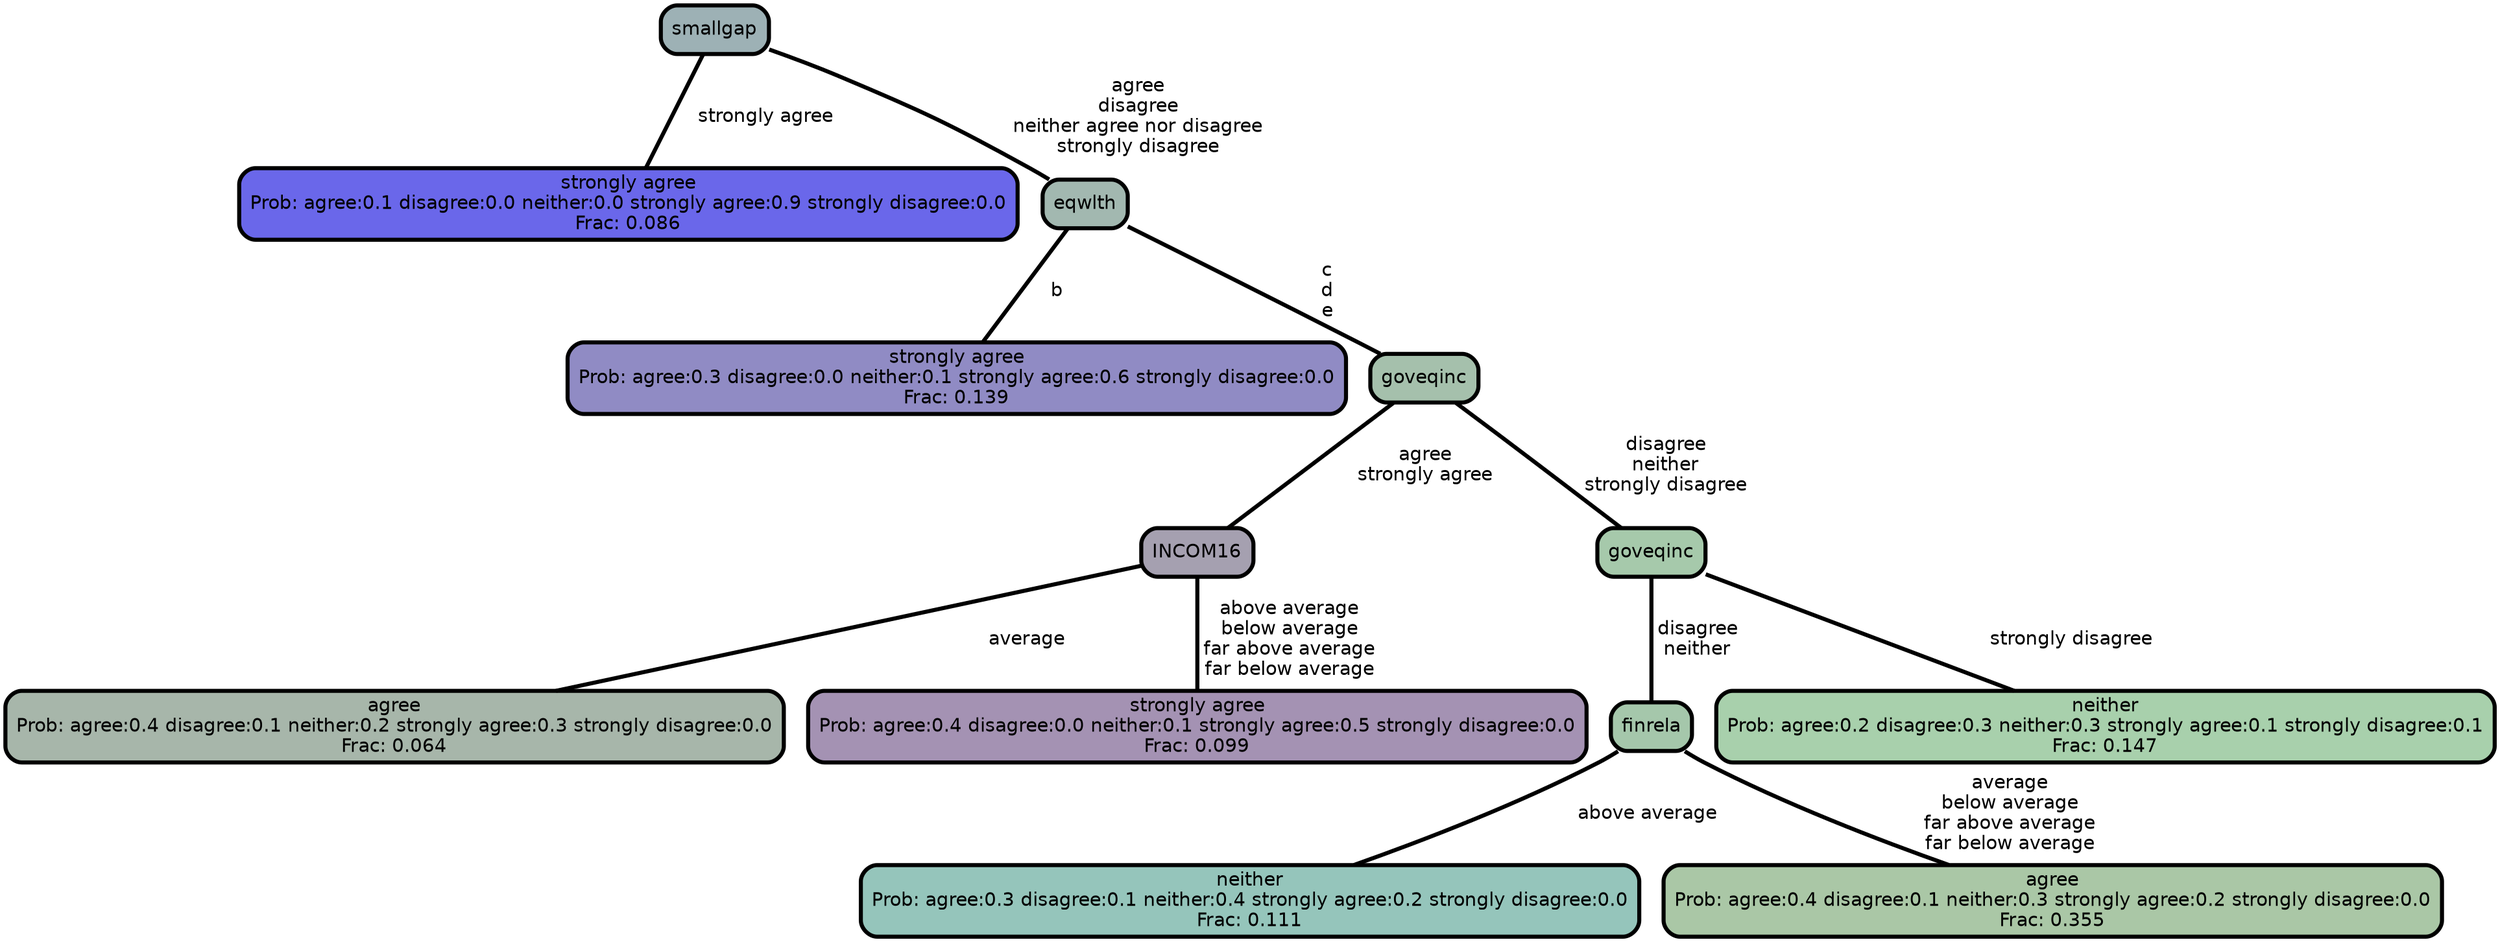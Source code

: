 graph Tree {
node [shape=box, style="filled, rounded",color="black",penwidth="3",fontcolor="black",                 fontname=helvetica] ;
graph [ranksep="0 equally", splines=straight,                 bgcolor=transparent, dpi=200] ;
edge [fontname=helvetica, color=black] ;
0 [label="strongly agree
Prob: agree:0.1 disagree:0.0 neither:0.0 strongly agree:0.9 strongly disagree:0.0
Frac: 0.086", fillcolor="#6a67ea"] ;
1 [label="smallgap", fillcolor="#9db1b5"] ;
2 [label="strongly agree
Prob: agree:0.3 disagree:0.0 neither:0.1 strongly agree:0.6 strongly disagree:0.0
Frac: 0.139", fillcolor="#908bc4"] ;
3 [label="eqwlth", fillcolor="#a2b8b0"] ;
4 [label="agree
Prob: agree:0.4 disagree:0.1 neither:0.2 strongly agree:0.3 strongly disagree:0.0
Frac: 0.064", fillcolor="#a7b6aa"] ;
5 [label="INCOM16", fillcolor="#a5a0b0"] ;
6 [label="strongly agree
Prob: agree:0.4 disagree:0.0 neither:0.1 strongly agree:0.5 strongly disagree:0.0
Frac: 0.099", fillcolor="#a492b3"] ;
7 [label="goveqinc", fillcolor="#a5c0ac"] ;
8 [label="neither
Prob: agree:0.3 disagree:0.1 neither:0.4 strongly agree:0.2 strongly disagree:0.0
Frac: 0.111", fillcolor="#95c5bb"] ;
9 [label="finrela", fillcolor="#a5c7ab"] ;
10 [label="agree
Prob: agree:0.4 disagree:0.1 neither:0.3 strongly agree:0.2 strongly disagree:0.0
Frac: 0.355", fillcolor="#aac7a6"] ;
11 [label="goveqinc", fillcolor="#a6c9ab"] ;
12 [label="neither
Prob: agree:0.2 disagree:0.3 neither:0.3 strongly agree:0.1 strongly disagree:0.1
Frac: 0.147", fillcolor="#a8d0ac"] ;
1 -- 0 [label=" strongly agree",penwidth=3] ;
1 -- 3 [label=" agree\n disagree\n neither agree nor disagree\n strongly disagree",penwidth=3] ;
3 -- 2 [label=" b",penwidth=3] ;
3 -- 7 [label=" c\n d\n e",penwidth=3] ;
5 -- 4 [label=" average",penwidth=3] ;
5 -- 6 [label=" above average\n below average\n far above average\n far below average",penwidth=3] ;
7 -- 5 [label=" agree\n strongly agree",penwidth=3] ;
7 -- 11 [label=" disagree\n neither\n strongly disagree",penwidth=3] ;
9 -- 8 [label=" above average",penwidth=3] ;
9 -- 10 [label=" average\n below average\n far above average\n far below average",penwidth=3] ;
11 -- 9 [label=" disagree\n neither",penwidth=3] ;
11 -- 12 [label=" strongly disagree",penwidth=3] ;
{rank = same;}}